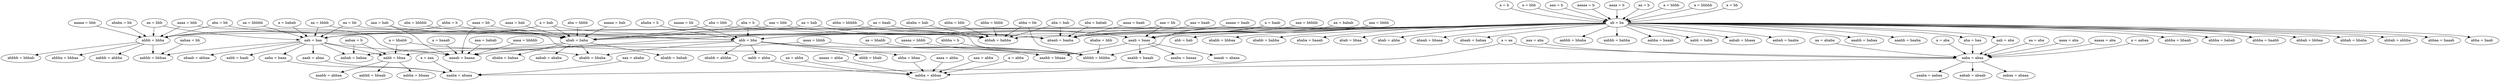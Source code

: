 digraph finite_state_machine {
	rankdir=TB;
	node [shape = ellipse];
	"abba = b" -> "abbb = bbba"
	"abba = b" -> "abbab = babba"
	"aaaa = bb" -> "abb = bba"
	"aaaa = bb" -> "aaaab = baaaa"
	"aa = bbbbb" -> "aab = baa"
	"a = b" -> "ab = ba"
	"aa = aba" -> "aaba = abaa"
	"abbb = bbba" -> "abbbb = bbbab"
	"abbb = bbba" -> "abbba = bbbaa"
	"abbb = bbba" -> "aabbb = bbbaa"
	"abbb = bbba" -> "aabbb = abbba"
	"a = bbb" -> "ab = ba"
	"abba = bbb" -> "abbab = babba"
	"a = aaa" -> "aaaba = abaaa"
	"aaa = bbbbb" -> "aaab = baaa"
	"aa = bab" -> "abab = baba"
	"aa = bab" -> "aaab = baaa"
	"abab = baba" -> "ababb = bbaba"
	"abab = baba" -> "ababb = babab"
	"abab = baba" -> "ababa = babaa"
	"abab = baba" -> "aabab = babaa"
	"abab = baba" -> "aabab = ababa"
	"aaa = b" -> "ab = ba"
	"ab = ba" -> "abbba = bbaab"
	"ab = ba" -> "abbba = babab"
	"ab = ba" -> "abbba = baabb"
	"ab = ba" -> "abbb = bbba"
	"ab = ba" -> "abbab = bbbaa"
	"ab = ba" -> "abbab = bbaba"
	"ab = ba" -> "abbab = babba"
	"ab = ba" -> "abbab = abbba"
	"ab = ba" -> "abbaa = baaab"
	"ab = ba" -> "abba = baab"
	"ab = ba" -> "abb = bba"
	"ab = ba" -> "abb = bab"
	"ab = ba" -> "ababb = bbbaa"
	"ab = ba" -> "ababb = babba"
	"ab = ba" -> "ababa = baaab"
	"ab = ba" -> "abab = bbaa"
	"ab = ba" -> "abab = baba"
	"ab = ba" -> "abab = abba"
	"ab = ba" -> "abaab = bbaaa"
	"ab = ba" -> "abaab = babaa"
	"ab = ba" -> "abaab = baaba"
	"ab = ba" -> "aba = baa"
	"ab = ba" -> "aabbb = bbaba"
	"ab = ba" -> "aabbb = babba"
	"ab = ba" -> "aabba = baaab"
	"ab = ba" -> "aabb = baba"
	"ab = ba" -> "aabab = bbaaa"
	"ab = ba" -> "aabab = baaba"
	"ab = ba" -> "aab = baa"
	"ab = ba" -> "aab = aba"
	"ab = ba" -> "aaabb = babaa"
	"ab = ba" -> "aaabb = baaba"
	"ab = ba" -> "aaab = baaa"
	"aba = b" -> "abb = bba"
	"aba = b" -> "abab = baba"
	"aba = b" -> "abaab = baaba"
	"aaa = bab" -> "abab = baba"
	"aaa = bab" -> "aaaab = baaaa"
	"aabb = bbaa" -> "aabbb = bbaab"
	"aabb = bbaa" -> "aabba = bbaaa"
	"aabb = bbaa" -> "aaabb = abbaa"
	"a = bbabb" -> "ababb = bbaba"
	"a = bbabb" -> "aabb = bbaa"
	"aba = bab" -> "abbab = babba"
	"aba = bab" -> "abaab = baaba"
	"a = bab" -> "abbab = babba"
	"a = bab" -> "abab = baba"
	"a = bab" -> "aab = baa"
	"aaa = bbbb" -> "abbbb = bbbba"
	"aaa = bbbb" -> "aaab = baaa"
	"ababa = b" -> "abb = bba"
	"aba = bb" -> "abbb = bbba"
	"aba = bb" -> "abab = baba"
	"aaaa = aba" -> "aaba = abaa"
	"aba = baa" -> "aaba = abaa"
	"aaab = baaa" -> "aaabb = bbaaa"
	"aaab = baaa" -> "aaabb = baaab"
	"aaab = baaa" -> "aaaba = baaaa"
	"aaab = baaa" -> "aaaab = abaaa"
	"aa = abba" -> "aabba = abbaa"
	"aaa = babab" -> "aaaab = baaaa"
	"aa = bbabb" -> "aaabb = bbaaa"
	"aa = babab" -> "aaab = baaa"
	"aaaaa = aba" -> "aaba = abaa"
	"aba = babab" -> "abaab = baaba"
	"aaaa = baab" -> "abaab = baaba"
	"aabaa = bb" -> "aabbb = bbbaa"
	"a = aabaa" -> "aaba = abaa"
	"aaaa = bbbbb" -> "aaaab = baaaa"
	"aaaaa = b" -> "ab = ba"
	"aaa = baab" -> "abaab = baaba"
	"abb = bba" -> "abbbb = bbbba"
	"abb = bba" -> "abbb = bbab"
	"abb = bba" -> "abba = bbaa"
	"abb = bba" -> "ababb = bbaba"
	"abb = bba" -> "ababb = abbba"
	"abb = bba" -> "aabb = bbaa"
	"abb = bba" -> "aabb = abba"
	"abb = bba" -> "aaabb = bbaaa"
	"aaba = abaa" -> "aabab = abaab"
	"aaba = abaa" -> "aabaa = abaaa"
	"aaba = abaa" -> "aaaba = abaaa"
	"aaba = abaa" -> "aaaba = aabaa"
	"aaaa = b" -> "ab = ba"
	"aaba = baaa" -> "aaaba = abaaa"
	"aaaaa = abba" -> "aabba = abbaa"
	"aaaa = bbbb" -> "abbbb = bbbba"
	"aaaa = bbbb" -> "aaaab = baaaa"
	"a = baab" -> "abaab = baaba"
	"a = baab" -> "aaab = baaa"
	"aaa = ababa" -> "aaaba = abaaa"
	"aa = bb" -> "abb = bba"
	"aa = bb" -> "aab = baa"
	"aa = b" -> "ab = ba"
	"aaaa = abba" -> "aabba = abbaa"
	"ababa = bbb" -> "abbbb = bbbba"
	"aaaaa = bbbb" -> "abbbb = bbbba"
	"a = babab" -> "aab = baa"
	"aa = bbbb" -> "abbbb = bbbba"
	"aa = bbbb" -> "aab = baa"
	"aba = bbbb" -> "abab = baba"
	"abba = bbbb" -> "abbab = babba"
	"aa = baab" -> "abaab = baaba"
	"aa = baab" -> "aaaab = baaaa"
	"aaab = abaa" -> "aaaba = abaaa"
	"abbba = b" -> "abbbb = bbbba"
	"aaa = abba" -> "aabba = abbaa"
	"a = bbbb" -> "ab = ba"
	"aaaaa = bb" -> "abb = bba"
	"aabb = abba" -> "aabba = abbaa"
	"aab = aba" -> "aaba = abaa"
	"a = abba" -> "aabba = abbaa"
	"a = bbbbb" -> "ab = ba"
	"abba = bbaa" -> "aabba = abbaa"
	"abba = bb" -> "abbbb = bbbba"
	"abba = bb" -> "abbab = babba"
	"abba = bbbbb" -> "abbab = babba"
	"aaa = bbb" -> "abbb = bbba"
	"aaa = bbb" -> "aaab = baaa"
	"aaaa = bbb" -> "abbb = bbba"
	"aaaa = bbb" -> "aaaab = baaaa"
	"aaa = bb" -> "abb = bba"
	"aaa = bb" -> "aaab = baaa"
	"aba = bbb" -> "abbbb = bbbba"
	"aba = bbb" -> "abab = baba"
	"aaa = aba" -> "aaba = abaa"
	"aa = bbb" -> "abbb = bbba"
	"aa = bbb" -> "aab = baa"
	"a = baaab" -> "aaaab = baaaa"
	"ababa = bab" -> "abbab = babba"
	"aaaaa = bbb" -> "abbb = bbba"
	"ababa = bb" -> "abbb = bbba"
	"aaaaa = bab" -> "abab = baba"
	"aba = bbbbb" -> "abab = baba"
	"aa = ababa" -> "aaba = abaa"
	"aabaa = b" -> "aabb = bbaa"
	"aabaa = b" -> "aabab = babaa"
	"aaaa = bab" -> "abab = baba"
	"aaaaa = baab" -> "abaab = baaba"
	"a = aa" -> "aabba = abbaa"
	"a = aa" -> "aaba = abaa"
	"a = aba" -> "aaba = abaa"
	"aab = baa" -> "abaab = abbaa"
	"aab = baa" -> "aabbb = bbbaa"
	"aab = baa" -> "aabb = bbaa"
	"aab = baa" -> "aabb = baab"
	"aab = baa" -> "aabab = babaa"
	"aab = baa" -> "aaba = baaa"
	"aab = baa" -> "aaab = abaa"
	"aab = baa" -> "aaaab = baaaa"
	"a = bb" -> "ab = ba"
}